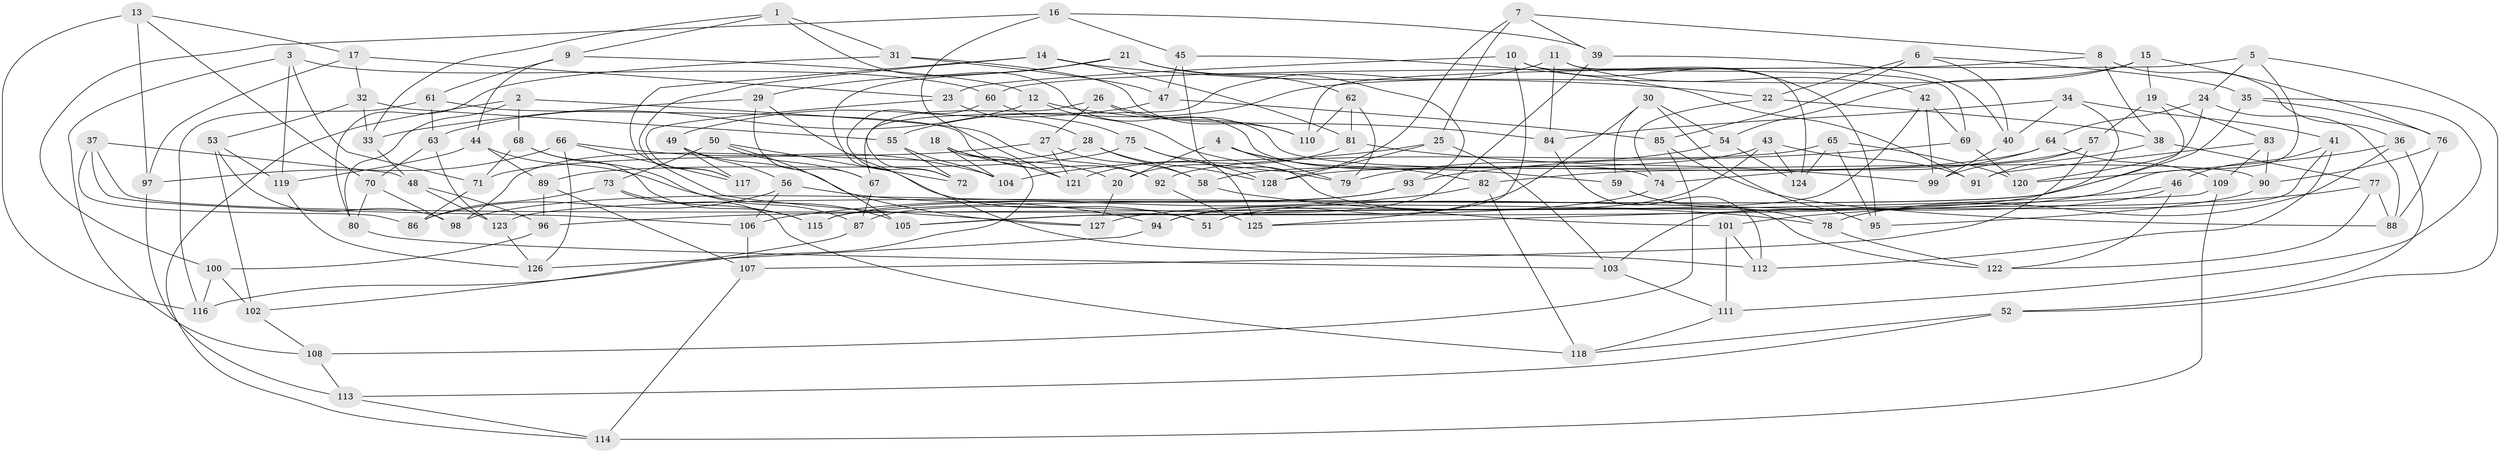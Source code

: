 // coarse degree distribution, {2: 0.0196078431372549, 6: 0.09803921568627451, 3: 0.0784313725490196, 4: 0.39215686274509803, 9: 0.0784313725490196, 5: 0.17647058823529413, 7: 0.058823529411764705, 12: 0.0196078431372549, 10: 0.0392156862745098, 11: 0.0196078431372549, 13: 0.0196078431372549}
// Generated by graph-tools (version 1.1) at 2025/02/03/04/25 22:02:46]
// undirected, 128 vertices, 256 edges
graph export_dot {
graph [start="1"]
  node [color=gray90,style=filled];
  1;
  2;
  3;
  4;
  5;
  6;
  7;
  8;
  9;
  10;
  11;
  12;
  13;
  14;
  15;
  16;
  17;
  18;
  19;
  20;
  21;
  22;
  23;
  24;
  25;
  26;
  27;
  28;
  29;
  30;
  31;
  32;
  33;
  34;
  35;
  36;
  37;
  38;
  39;
  40;
  41;
  42;
  43;
  44;
  45;
  46;
  47;
  48;
  49;
  50;
  51;
  52;
  53;
  54;
  55;
  56;
  57;
  58;
  59;
  60;
  61;
  62;
  63;
  64;
  65;
  66;
  67;
  68;
  69;
  70;
  71;
  72;
  73;
  74;
  75;
  76;
  77;
  78;
  79;
  80;
  81;
  82;
  83;
  84;
  85;
  86;
  87;
  88;
  89;
  90;
  91;
  92;
  93;
  94;
  95;
  96;
  97;
  98;
  99;
  100;
  101;
  102;
  103;
  104;
  105;
  106;
  107;
  108;
  109;
  110;
  111;
  112;
  113;
  114;
  115;
  116;
  117;
  118;
  119;
  120;
  121;
  122;
  123;
  124;
  125;
  126;
  127;
  128;
  1 -- 9;
  1 -- 31;
  1 -- 33;
  1 -- 74;
  2 -- 80;
  2 -- 92;
  2 -- 68;
  2 -- 114;
  3 -- 71;
  3 -- 119;
  3 -- 108;
  3 -- 60;
  4 -- 82;
  4 -- 79;
  4 -- 20;
  4 -- 59;
  5 -- 127;
  5 -- 52;
  5 -- 110;
  5 -- 24;
  6 -- 35;
  6 -- 85;
  6 -- 40;
  6 -- 22;
  7 -- 39;
  7 -- 20;
  7 -- 25;
  7 -- 8;
  8 -- 38;
  8 -- 36;
  8 -- 60;
  9 -- 61;
  9 -- 12;
  9 -- 44;
  10 -- 23;
  10 -- 95;
  10 -- 125;
  10 -- 124;
  11 -- 67;
  11 -- 69;
  11 -- 42;
  11 -- 84;
  12 -- 63;
  12 -- 79;
  12 -- 84;
  13 -- 70;
  13 -- 116;
  13 -- 97;
  13 -- 17;
  14 -- 127;
  14 -- 117;
  14 -- 81;
  14 -- 22;
  15 -- 19;
  15 -- 76;
  15 -- 54;
  15 -- 55;
  16 -- 45;
  16 -- 100;
  16 -- 39;
  16 -- 121;
  17 -- 23;
  17 -- 32;
  17 -- 97;
  18 -- 116;
  18 -- 121;
  18 -- 104;
  18 -- 20;
  19 -- 83;
  19 -- 57;
  19 -- 115;
  20 -- 127;
  21 -- 29;
  21 -- 93;
  21 -- 62;
  21 -- 112;
  22 -- 74;
  22 -- 38;
  23 -- 117;
  23 -- 28;
  24 -- 88;
  24 -- 64;
  24 -- 120;
  25 -- 104;
  25 -- 128;
  25 -- 103;
  26 -- 90;
  26 -- 110;
  26 -- 27;
  26 -- 72;
  27 -- 58;
  27 -- 71;
  27 -- 121;
  28 -- 98;
  28 -- 58;
  28 -- 128;
  29 -- 33;
  29 -- 67;
  29 -- 51;
  30 -- 54;
  30 -- 94;
  30 -- 95;
  30 -- 59;
  31 -- 110;
  31 -- 80;
  31 -- 47;
  32 -- 53;
  32 -- 55;
  32 -- 33;
  33 -- 48;
  34 -- 40;
  34 -- 84;
  34 -- 41;
  34 -- 105;
  35 -- 123;
  35 -- 111;
  35 -- 76;
  36 -- 52;
  36 -- 78;
  36 -- 120;
  37 -- 86;
  37 -- 48;
  37 -- 106;
  37 -- 51;
  38 -- 91;
  38 -- 77;
  39 -- 87;
  39 -- 40;
  40 -- 99;
  41 -- 46;
  41 -- 103;
  41 -- 112;
  42 -- 51;
  42 -- 99;
  42 -- 69;
  43 -- 94;
  43 -- 124;
  43 -- 91;
  43 -- 58;
  44 -- 119;
  44 -- 105;
  44 -- 89;
  45 -- 91;
  45 -- 47;
  45 -- 101;
  46 -- 122;
  46 -- 51;
  46 -- 96;
  47 -- 49;
  47 -- 85;
  48 -- 123;
  48 -- 96;
  49 -- 127;
  49 -- 56;
  49 -- 117;
  50 -- 72;
  50 -- 105;
  50 -- 73;
  50 -- 67;
  52 -- 118;
  52 -- 113;
  53 -- 98;
  53 -- 119;
  53 -- 102;
  54 -- 79;
  54 -- 124;
  55 -- 104;
  55 -- 72;
  56 -- 106;
  56 -- 86;
  56 -- 94;
  57 -- 82;
  57 -- 99;
  57 -- 107;
  58 -- 78;
  59 -- 122;
  59 -- 78;
  60 -- 75;
  60 -- 72;
  61 -- 92;
  61 -- 63;
  61 -- 116;
  62 -- 110;
  62 -- 79;
  62 -- 81;
  63 -- 123;
  63 -- 70;
  64 -- 74;
  64 -- 109;
  64 -- 128;
  65 -- 120;
  65 -- 124;
  65 -- 92;
  65 -- 95;
  66 -- 117;
  66 -- 104;
  66 -- 97;
  66 -- 126;
  67 -- 87;
  68 -- 71;
  68 -- 87;
  68 -- 115;
  69 -- 93;
  69 -- 120;
  70 -- 98;
  70 -- 80;
  71 -- 86;
  73 -- 86;
  73 -- 118;
  73 -- 115;
  74 -- 105;
  75 -- 89;
  75 -- 128;
  75 -- 125;
  76 -- 88;
  76 -- 90;
  77 -- 101;
  77 -- 122;
  77 -- 88;
  78 -- 122;
  80 -- 103;
  81 -- 99;
  81 -- 121;
  82 -- 106;
  82 -- 118;
  83 -- 91;
  83 -- 109;
  83 -- 90;
  84 -- 112;
  85 -- 108;
  85 -- 88;
  87 -- 102;
  89 -- 96;
  89 -- 107;
  90 -- 95;
  92 -- 125;
  93 -- 98;
  93 -- 115;
  94 -- 126;
  96 -- 100;
  97 -- 113;
  100 -- 116;
  100 -- 102;
  101 -- 112;
  101 -- 111;
  102 -- 108;
  103 -- 111;
  106 -- 107;
  107 -- 114;
  108 -- 113;
  109 -- 114;
  109 -- 125;
  111 -- 118;
  113 -- 114;
  119 -- 126;
  123 -- 126;
}
